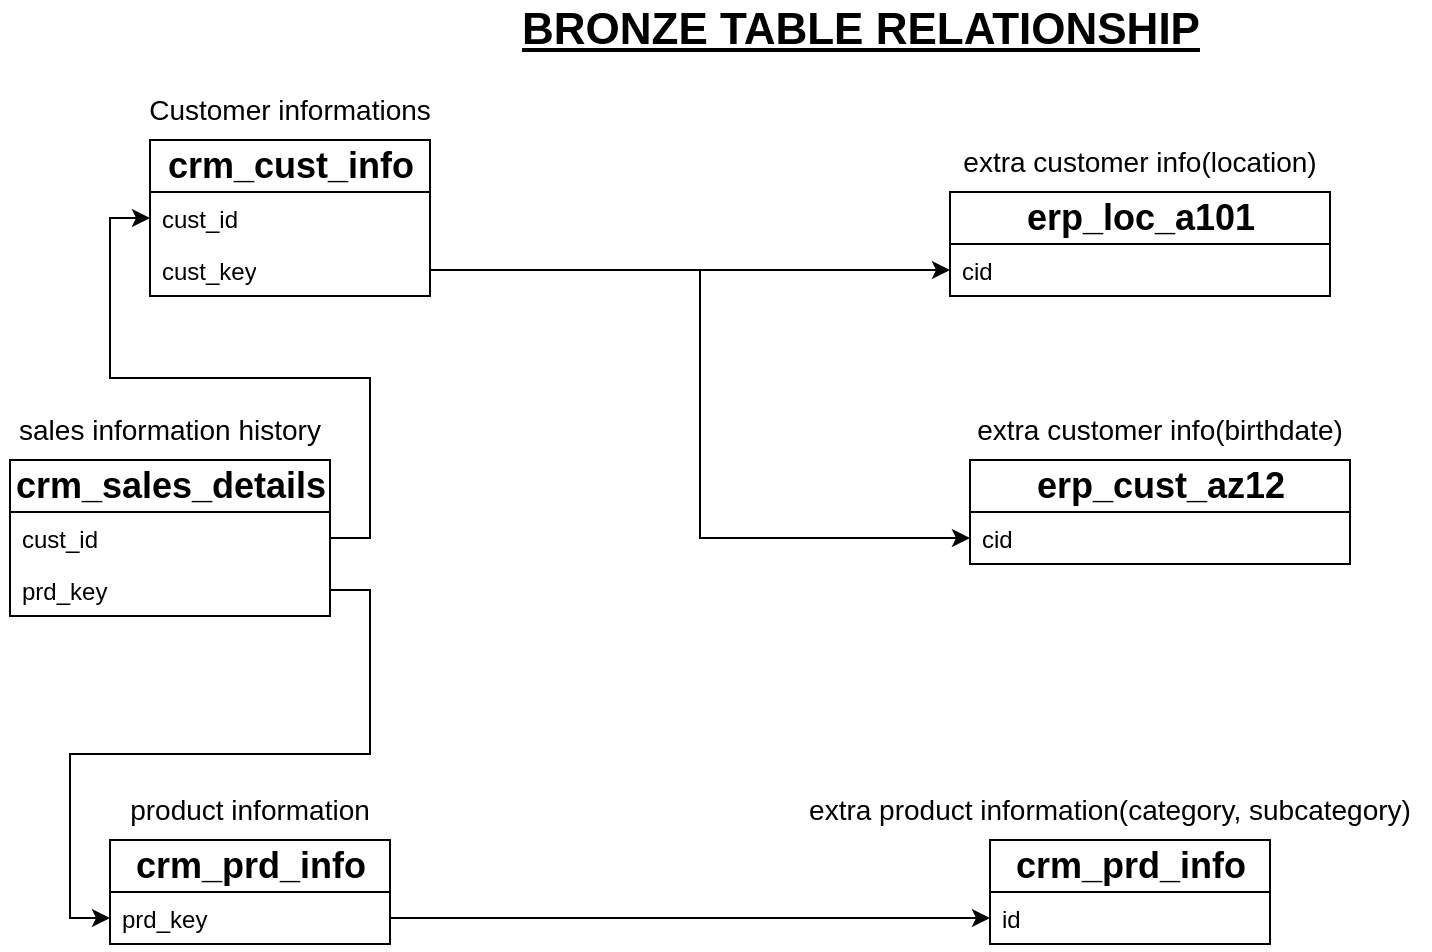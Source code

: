 <mxfile version="26.1.1">
  <diagram name="Page-1" id="G6VcaO836qYdBzo7dssr">
    <mxGraphModel dx="1900" dy="522" grid="1" gridSize="10" guides="1" tooltips="1" connect="1" arrows="1" fold="1" page="1" pageScale="1" pageWidth="850" pageHeight="1100" math="0" shadow="0">
      <root>
        <mxCell id="0" />
        <mxCell id="1" parent="0" />
        <mxCell id="-PQKIdqEV0evufIE2WUO-1" value="&lt;font style=&quot;font-size: 18px;&quot;&gt;&lt;b&gt;crm_cust_info&lt;/b&gt;&lt;/font&gt;" style="swimlane;fontStyle=0;childLayout=stackLayout;horizontal=1;startSize=26;fillColor=none;horizontalStack=0;resizeParent=1;resizeParentMax=0;resizeLast=0;collapsible=1;marginBottom=0;html=1;" vertex="1" parent="1">
          <mxGeometry x="70" y="100" width="140" height="78" as="geometry" />
        </mxCell>
        <mxCell id="-PQKIdqEV0evufIE2WUO-2" value="cust_id" style="text;strokeColor=none;fillColor=none;align=left;verticalAlign=top;spacingLeft=4;spacingRight=4;overflow=hidden;rotatable=0;points=[[0,0.5],[1,0.5]];portConstraint=eastwest;whiteSpace=wrap;html=1;" vertex="1" parent="-PQKIdqEV0evufIE2WUO-1">
          <mxGeometry y="26" width="140" height="26" as="geometry" />
        </mxCell>
        <mxCell id="-PQKIdqEV0evufIE2WUO-40" value="cust_key" style="text;strokeColor=none;fillColor=none;align=left;verticalAlign=top;spacingLeft=4;spacingRight=4;overflow=hidden;rotatable=0;points=[[0,0.5],[1,0.5]];portConstraint=eastwest;whiteSpace=wrap;html=1;" vertex="1" parent="-PQKIdqEV0evufIE2WUO-1">
          <mxGeometry y="52" width="140" height="26" as="geometry" />
        </mxCell>
        <mxCell id="-PQKIdqEV0evufIE2WUO-5" value="&lt;font style=&quot;font-size: 14px;&quot;&gt;Customer informations&lt;/font&gt;" style="text;html=1;align=center;verticalAlign=middle;whiteSpace=wrap;rounded=0;" vertex="1" parent="1">
          <mxGeometry x="60" y="70" width="160" height="30" as="geometry" />
        </mxCell>
        <mxCell id="-PQKIdqEV0evufIE2WUO-11" value="&lt;font style=&quot;font-size: 14px;&quot;&gt;product information&lt;/font&gt;" style="text;html=1;align=center;verticalAlign=middle;whiteSpace=wrap;rounded=0;" vertex="1" parent="1">
          <mxGeometry x="40" y="420" width="160" height="30" as="geometry" />
        </mxCell>
        <mxCell id="-PQKIdqEV0evufIE2WUO-22" value="&lt;font style=&quot;font-size: 18px;&quot;&gt;&lt;b style=&quot;&quot;&gt;crm_prd_info&lt;/b&gt;&lt;/font&gt;" style="swimlane;fontStyle=0;childLayout=stackLayout;horizontal=1;startSize=26;fillColor=none;horizontalStack=0;resizeParent=1;resizeParentMax=0;resizeLast=0;collapsible=1;marginBottom=0;html=1;" vertex="1" parent="1">
          <mxGeometry x="50" y="450" width="140" height="52" as="geometry" />
        </mxCell>
        <mxCell id="-PQKIdqEV0evufIE2WUO-24" value="prd_key" style="text;strokeColor=none;fillColor=none;align=left;verticalAlign=top;spacingLeft=4;spacingRight=4;overflow=hidden;rotatable=0;points=[[0,0.5],[1,0.5]];portConstraint=eastwest;whiteSpace=wrap;html=1;" vertex="1" parent="-PQKIdqEV0evufIE2WUO-22">
          <mxGeometry y="26" width="140" height="26" as="geometry" />
        </mxCell>
        <mxCell id="-PQKIdqEV0evufIE2WUO-30" value="&lt;font style=&quot;font-size: 14px;&quot;&gt;sales information history&lt;/font&gt;" style="text;html=1;align=center;verticalAlign=middle;whiteSpace=wrap;rounded=0;" vertex="1" parent="1">
          <mxGeometry x="-5" y="230" width="170" height="30" as="geometry" />
        </mxCell>
        <mxCell id="-PQKIdqEV0evufIE2WUO-31" value="&lt;font style=&quot;font-size: 18px;&quot;&gt;&lt;b style=&quot;&quot;&gt;crm_sales_details&lt;/b&gt;&lt;/font&gt;" style="swimlane;fontStyle=0;childLayout=stackLayout;horizontal=1;startSize=26;fillColor=none;horizontalStack=0;resizeParent=1;resizeParentMax=0;resizeLast=0;collapsible=1;marginBottom=0;html=1;" vertex="1" parent="1">
          <mxGeometry y="260" width="160" height="78" as="geometry" />
        </mxCell>
        <mxCell id="-PQKIdqEV0evufIE2WUO-32" value="cust_id" style="text;strokeColor=none;fillColor=none;align=left;verticalAlign=top;spacingLeft=4;spacingRight=4;overflow=hidden;rotatable=0;points=[[0,0.5],[1,0.5]];portConstraint=eastwest;whiteSpace=wrap;html=1;" vertex="1" parent="-PQKIdqEV0evufIE2WUO-31">
          <mxGeometry y="26" width="160" height="26" as="geometry" />
        </mxCell>
        <mxCell id="-PQKIdqEV0evufIE2WUO-33" value="prd_key" style="text;strokeColor=none;fillColor=none;align=left;verticalAlign=top;spacingLeft=4;spacingRight=4;overflow=hidden;rotatable=0;points=[[0,0.5],[1,0.5]];portConstraint=eastwest;whiteSpace=wrap;html=1;" vertex="1" parent="-PQKIdqEV0evufIE2WUO-31">
          <mxGeometry y="52" width="160" height="26" as="geometry" />
        </mxCell>
        <mxCell id="-PQKIdqEV0evufIE2WUO-35" style="edgeStyle=orthogonalEdgeStyle;rounded=0;orthogonalLoop=1;jettySize=auto;html=1;entryX=0;entryY=0.5;entryDx=0;entryDy=0;exitX=1;exitY=0.5;exitDx=0;exitDy=0;" edge="1" parent="1" source="-PQKIdqEV0evufIE2WUO-33" target="-PQKIdqEV0evufIE2WUO-24">
          <mxGeometry relative="1" as="geometry" />
        </mxCell>
        <mxCell id="-PQKIdqEV0evufIE2WUO-36" style="edgeStyle=orthogonalEdgeStyle;rounded=0;orthogonalLoop=1;jettySize=auto;html=1;entryX=0;entryY=0.5;entryDx=0;entryDy=0;" edge="1" parent="1" source="-PQKIdqEV0evufIE2WUO-32" target="-PQKIdqEV0evufIE2WUO-2">
          <mxGeometry relative="1" as="geometry">
            <mxPoint x="270" y="140" as="targetPoint" />
          </mxGeometry>
        </mxCell>
        <mxCell id="-PQKIdqEV0evufIE2WUO-37" value="&lt;font style=&quot;font-size: 14px;&quot;&gt;extra customer info(birthdate)&lt;/font&gt;" style="text;html=1;align=center;verticalAlign=middle;whiteSpace=wrap;rounded=0;" vertex="1" parent="1">
          <mxGeometry x="460" y="230" width="230" height="30" as="geometry" />
        </mxCell>
        <mxCell id="-PQKIdqEV0evufIE2WUO-38" value="&lt;font style=&quot;font-size: 18px;&quot;&gt;&lt;b&gt;erp_cust_az12&lt;/b&gt;&lt;/font&gt;" style="swimlane;fontStyle=0;childLayout=stackLayout;horizontal=1;startSize=26;fillColor=none;horizontalStack=0;resizeParent=1;resizeParentMax=0;resizeLast=0;collapsible=1;marginBottom=0;html=1;" vertex="1" parent="1">
          <mxGeometry x="480" y="260" width="190" height="52" as="geometry" />
        </mxCell>
        <mxCell id="-PQKIdqEV0evufIE2WUO-39" value="cid" style="text;strokeColor=none;fillColor=none;align=left;verticalAlign=top;spacingLeft=4;spacingRight=4;overflow=hidden;rotatable=0;points=[[0,0.5],[1,0.5]];portConstraint=eastwest;whiteSpace=wrap;html=1;" vertex="1" parent="-PQKIdqEV0evufIE2WUO-38">
          <mxGeometry y="26" width="190" height="26" as="geometry" />
        </mxCell>
        <mxCell id="-PQKIdqEV0evufIE2WUO-41" style="edgeStyle=orthogonalEdgeStyle;rounded=0;orthogonalLoop=1;jettySize=auto;html=1;" edge="1" parent="1" source="-PQKIdqEV0evufIE2WUO-40" target="-PQKIdqEV0evufIE2WUO-39">
          <mxGeometry relative="1" as="geometry" />
        </mxCell>
        <mxCell id="-PQKIdqEV0evufIE2WUO-42" value="&lt;span style=&quot;font-size: 18px;&quot;&gt;&lt;b&gt;erp_loc_a101&lt;/b&gt;&lt;/span&gt;" style="swimlane;fontStyle=0;childLayout=stackLayout;horizontal=1;startSize=26;fillColor=none;horizontalStack=0;resizeParent=1;resizeParentMax=0;resizeLast=0;collapsible=1;marginBottom=0;html=1;" vertex="1" parent="1">
          <mxGeometry x="470" y="126" width="190" height="52" as="geometry" />
        </mxCell>
        <mxCell id="-PQKIdqEV0evufIE2WUO-43" value="cid" style="text;strokeColor=none;fillColor=none;align=left;verticalAlign=top;spacingLeft=4;spacingRight=4;overflow=hidden;rotatable=0;points=[[0,0.5],[1,0.5]];portConstraint=eastwest;whiteSpace=wrap;html=1;" vertex="1" parent="-PQKIdqEV0evufIE2WUO-42">
          <mxGeometry y="26" width="190" height="26" as="geometry" />
        </mxCell>
        <mxCell id="-PQKIdqEV0evufIE2WUO-44" value="&lt;font style=&quot;font-size: 14px;&quot;&gt;extra customer info(location)&lt;/font&gt;" style="text;html=1;align=center;verticalAlign=middle;whiteSpace=wrap;rounded=0;" vertex="1" parent="1">
          <mxGeometry x="450" y="96" width="230" height="30" as="geometry" />
        </mxCell>
        <mxCell id="-PQKIdqEV0evufIE2WUO-45" style="edgeStyle=orthogonalEdgeStyle;rounded=0;orthogonalLoop=1;jettySize=auto;html=1;entryX=0;entryY=0.5;entryDx=0;entryDy=0;" edge="1" parent="1" source="-PQKIdqEV0evufIE2WUO-40" target="-PQKIdqEV0evufIE2WUO-43">
          <mxGeometry relative="1" as="geometry" />
        </mxCell>
        <mxCell id="-PQKIdqEV0evufIE2WUO-46" value="&lt;font style=&quot;font-size: 18px;&quot;&gt;&lt;b style=&quot;&quot;&gt;crm_prd_info&lt;/b&gt;&lt;/font&gt;" style="swimlane;fontStyle=0;childLayout=stackLayout;horizontal=1;startSize=26;fillColor=none;horizontalStack=0;resizeParent=1;resizeParentMax=0;resizeLast=0;collapsible=1;marginBottom=0;html=1;" vertex="1" parent="1">
          <mxGeometry x="490" y="450" width="140" height="52" as="geometry" />
        </mxCell>
        <mxCell id="-PQKIdqEV0evufIE2WUO-47" value="id" style="text;strokeColor=none;fillColor=none;align=left;verticalAlign=top;spacingLeft=4;spacingRight=4;overflow=hidden;rotatable=0;points=[[0,0.5],[1,0.5]];portConstraint=eastwest;whiteSpace=wrap;html=1;" vertex="1" parent="-PQKIdqEV0evufIE2WUO-46">
          <mxGeometry y="26" width="140" height="26" as="geometry" />
        </mxCell>
        <mxCell id="-PQKIdqEV0evufIE2WUO-48" value="&lt;font style=&quot;font-size: 14px;&quot;&gt;extra product information(category, subcategory)&lt;/font&gt;" style="text;html=1;align=center;verticalAlign=middle;whiteSpace=wrap;rounded=0;" vertex="1" parent="1">
          <mxGeometry x="390" y="420" width="320" height="30" as="geometry" />
        </mxCell>
        <mxCell id="-PQKIdqEV0evufIE2WUO-49" style="edgeStyle=orthogonalEdgeStyle;rounded=0;orthogonalLoop=1;jettySize=auto;html=1;" edge="1" parent="1" source="-PQKIdqEV0evufIE2WUO-24" target="-PQKIdqEV0evufIE2WUO-47">
          <mxGeometry relative="1" as="geometry" />
        </mxCell>
        <mxCell id="-PQKIdqEV0evufIE2WUO-50" value="&lt;font style=&quot;font-size: 22px;&quot;&gt;&lt;b&gt;&lt;u&gt;BRONZE TABLE RELATIONSHIP&lt;/u&gt;&lt;/b&gt;&lt;/font&gt;" style="text;html=1;align=center;verticalAlign=middle;whiteSpace=wrap;rounded=0;" vertex="1" parent="1">
          <mxGeometry x="248" y="30" width="355" height="30" as="geometry" />
        </mxCell>
      </root>
    </mxGraphModel>
  </diagram>
</mxfile>

